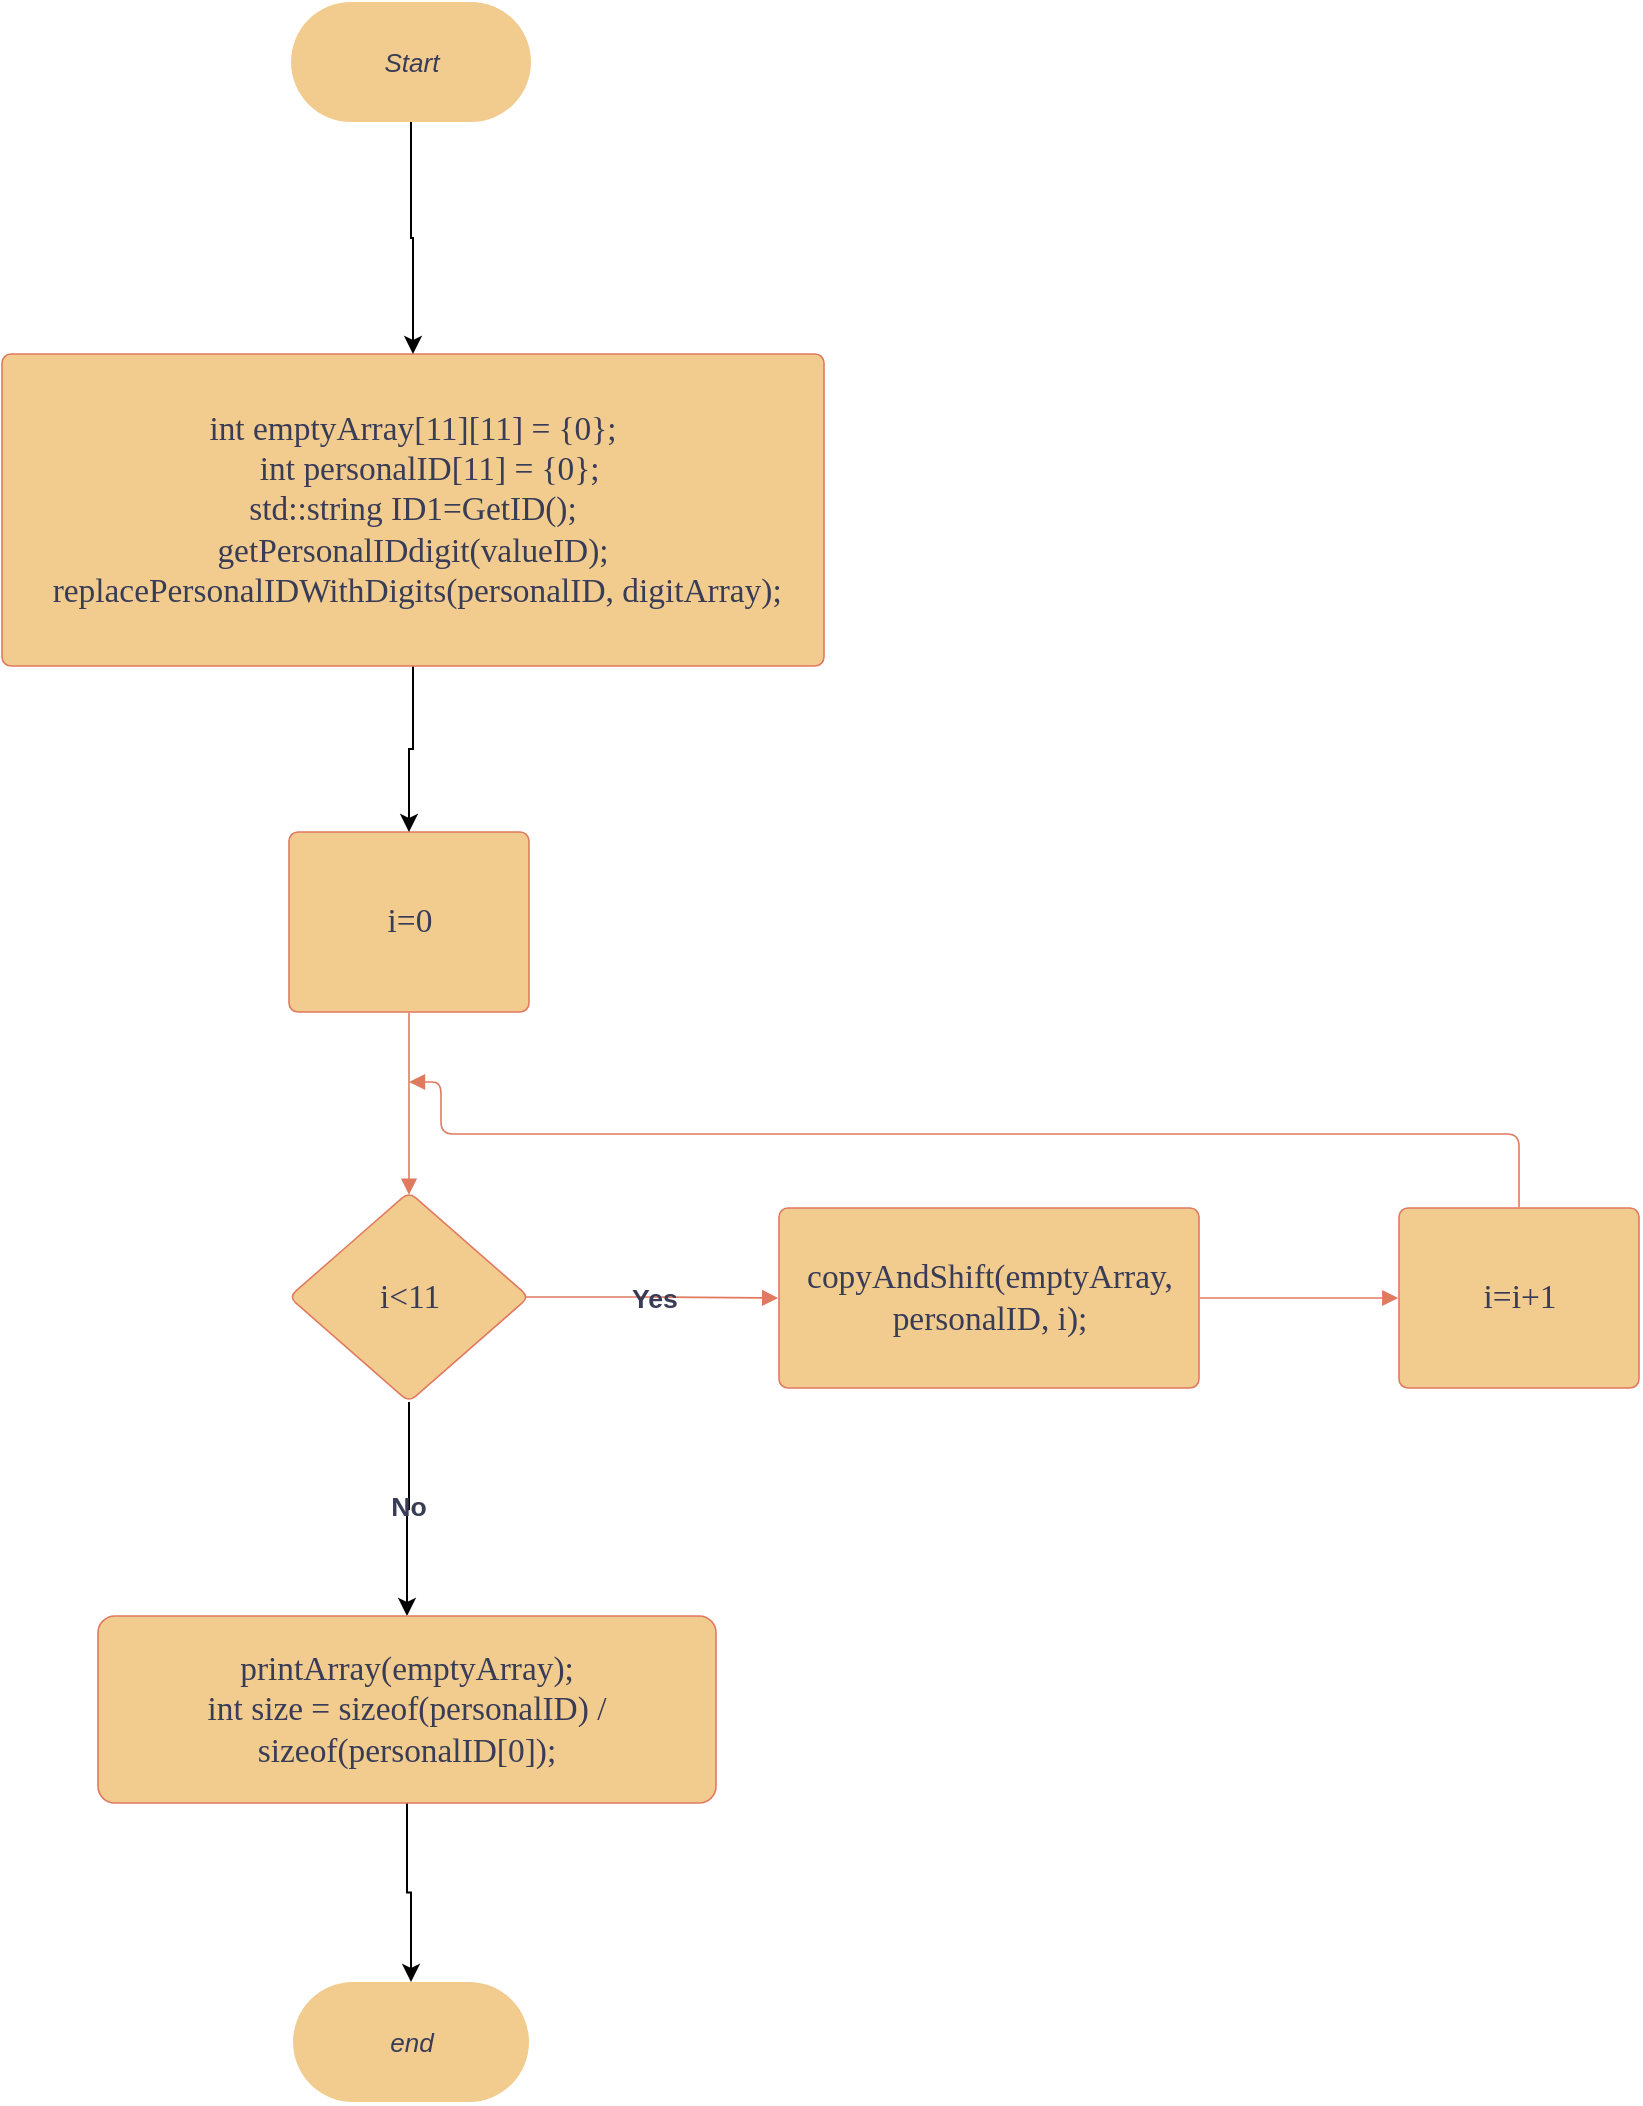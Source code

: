<mxfile version="22.0.8" type="github">
  <diagram name="第 1 页" id="0wEXUCPHrVY-mu3ncdh_">
    <mxGraphModel dx="2295" dy="-2522" grid="1" gridSize="10" guides="1" tooltips="1" connect="1" arrows="1" fold="1" page="1" pageScale="1" pageWidth="827" pageHeight="1169" math="0" shadow="0">
      <root>
        <mxCell id="0" />
        <mxCell id="1" parent="0" />
        <mxCell id="KunJPB2EYGN5hJYZUHWY-1" value="i=0" style="html=1;overflow=block;blockSpacing=1;whiteSpace=wrap;fontSize=16.7;fontFamily=Liberation Serif;fontColor=#393C56;spacing=9;strokeColor=#E07A5F;strokeOpacity=100;rounded=1;absoluteArcSize=1;arcSize=9;strokeWidth=0.8;lucidId=merx2m1aB_C8;labelBackgroundColor=none;fillColor=#F2CC8F;" vertex="1" parent="1">
          <mxGeometry x="-196.5" y="4075" width="120" height="90" as="geometry" />
        </mxCell>
        <mxCell id="KunJPB2EYGN5hJYZUHWY-2" value="" style="html=1;jettySize=18;whiteSpace=wrap;fontSize=13;strokeColor=#E07A5F;strokeOpacity=100;strokeWidth=0.8;rounded=1;arcSize=12;edgeStyle=orthogonalEdgeStyle;startArrow=none;endArrow=block;endFill=1;exitX=0.5;exitY=1.004;exitPerimeter=0;entryX=0.5;entryY=0.013;entryPerimeter=0;lucidId=vfrxUDfpobtE;labelBackgroundColor=none;fontColor=default;" edge="1" parent="1" source="KunJPB2EYGN5hJYZUHWY-1" target="KunJPB2EYGN5hJYZUHWY-4">
          <mxGeometry width="100" height="100" relative="1" as="geometry">
            <Array as="points" />
          </mxGeometry>
        </mxCell>
        <mxCell id="KunJPB2EYGN5hJYZUHWY-3" value="" style="edgeStyle=orthogonalEdgeStyle;rounded=0;orthogonalLoop=1;jettySize=auto;html=1;" edge="1" parent="1" source="KunJPB2EYGN5hJYZUHWY-4" target="KunJPB2EYGN5hJYZUHWY-15">
          <mxGeometry relative="1" as="geometry" />
        </mxCell>
        <mxCell id="KunJPB2EYGN5hJYZUHWY-4" value="i&amp;lt;11" style="html=1;overflow=block;blockSpacing=1;whiteSpace=wrap;rhombus;fontSize=16.7;fontFamily=Liberation Serif;fontColor=#393C56;spacing=3.8;strokeColor=#E07A5F;strokeOpacity=100;rounded=1;absoluteArcSize=1;arcSize=9;strokeWidth=0.8;lucidId=xfrxH3A6Ui3S;labelBackgroundColor=none;fillColor=#F2CC8F;" vertex="1" parent="1">
          <mxGeometry x="-196.5" y="4255" width="120" height="105" as="geometry" />
        </mxCell>
        <mxCell id="KunJPB2EYGN5hJYZUHWY-5" value="copyAndShift(emptyArray, personalID, i);" style="html=1;overflow=block;blockSpacing=1;whiteSpace=wrap;fontSize=16.7;fontFamily=Liberation Serif;fontColor=#393C56;spacing=9;strokeColor=#E07A5F;strokeOpacity=100;rounded=1;absoluteArcSize=1;arcSize=9;strokeWidth=0.8;lucidId=8hrxv7ssCuib;labelBackgroundColor=none;fillColor=#F2CC8F;" vertex="1" parent="1">
          <mxGeometry x="48.5" y="4263" width="210" height="90" as="geometry" />
        </mxCell>
        <mxCell id="KunJPB2EYGN5hJYZUHWY-6" value="" style="html=1;jettySize=18;whiteSpace=wrap;fontSize=13.3;fontFamily=Liberation Serif;fontColor=default;fontStyle=1;strokeColor=#E07A5F;strokeOpacity=100;strokeWidth=0.8;rounded=1;arcSize=12;edgeStyle=orthogonalEdgeStyle;startArrow=none;endArrow=block;endFill=1;exitX=0.986;exitY=0.5;exitPerimeter=0;entryX=-0.002;entryY=0.5;entryPerimeter=0;lucidId=eirx8zToCF7s;labelBackgroundColor=none;" edge="1" parent="1" source="KunJPB2EYGN5hJYZUHWY-4" target="KunJPB2EYGN5hJYZUHWY-5">
          <mxGeometry width="100" height="100" relative="1" as="geometry">
            <Array as="points" />
          </mxGeometry>
        </mxCell>
        <mxCell id="KunJPB2EYGN5hJYZUHWY-7" value="Yes" style="text;html=1;resizable=0;labelBackgroundColor=none;align=center;verticalAlign=middle;fontStyle=1;fontColor=#393C56;fontSize=13.3;rounded=1;" vertex="1" parent="KunJPB2EYGN5hJYZUHWY-6">
          <mxGeometry relative="1" as="geometry" />
        </mxCell>
        <mxCell id="KunJPB2EYGN5hJYZUHWY-8" value="" style="html=1;jettySize=18;whiteSpace=wrap;fontSize=13;strokeColor=#E07A5F;strokeOpacity=100;strokeWidth=0.8;rounded=1;arcSize=12;edgeStyle=orthogonalEdgeStyle;startArrow=none;endArrow=block;endFill=1;exitX=1.002;exitY=0.5;exitPerimeter=0;entryX=-0.003;entryY=0.5;entryPerimeter=0;lucidId=oirxdTJoiN1L;labelBackgroundColor=none;fontColor=default;" edge="1" parent="1" source="KunJPB2EYGN5hJYZUHWY-5">
          <mxGeometry width="100" height="100" relative="1" as="geometry">
            <Array as="points" />
            <mxPoint x="358.14" y="4308" as="targetPoint" />
          </mxGeometry>
        </mxCell>
        <mxCell id="KunJPB2EYGN5hJYZUHWY-9" value="i=i+1" style="html=1;overflow=block;blockSpacing=1;whiteSpace=wrap;fontSize=16.7;fontFamily=Liberation Serif;fontColor=#393C56;spacing=9;strokeColor=#E07A5F;strokeOpacity=100;rounded=1;absoluteArcSize=1;arcSize=9;strokeWidth=0.8;lucidId=rirxN04gJebK;labelBackgroundColor=none;fillColor=#F2CC8F;" vertex="1" parent="1">
          <mxGeometry x="358.5" y="4263" width="120" height="90" as="geometry" />
        </mxCell>
        <mxCell id="KunJPB2EYGN5hJYZUHWY-10" value="" style="html=1;jettySize=18;whiteSpace=wrap;fontSize=13;strokeColor=#E07A5F;strokeOpacity=100;strokeWidth=0.8;rounded=1;arcSize=12;edgeStyle=orthogonalEdgeStyle;startArrow=none;endArrow=block;endFill=1;exitX=0.5;exitY=-0.004;exitPerimeter=0;lucidId=JirxrOJI~4Zs;labelBackgroundColor=none;fontColor=default;" edge="1" parent="1">
          <mxGeometry width="100" height="100" relative="1" as="geometry">
            <Array as="points">
              <mxPoint x="418.5" y="4226" />
              <mxPoint x="-120.5" y="4226" />
              <mxPoint x="-120.5" y="4200" />
            </Array>
            <mxPoint x="-136.5" y="4200" as="targetPoint" />
            <mxPoint x="418.5" y="4262.64" as="sourcePoint" />
          </mxGeometry>
        </mxCell>
        <mxCell id="KunJPB2EYGN5hJYZUHWY-11" value="No" style="text;html=1;resizable=0;labelBackgroundColor=none;align=center;verticalAlign=middle;fontStyle=1;fontColor=#393C56;fontSize=13.3;rounded=1;" vertex="1" parent="1">
          <mxGeometry x="-137.5" y="4412.002" as="geometry" />
        </mxCell>
        <mxCell id="KunJPB2EYGN5hJYZUHWY-12" value="" style="edgeStyle=orthogonalEdgeStyle;rounded=0;orthogonalLoop=1;jettySize=auto;html=1;" edge="1" parent="1" source="KunJPB2EYGN5hJYZUHWY-13" target="KunJPB2EYGN5hJYZUHWY-1">
          <mxGeometry relative="1" as="geometry" />
        </mxCell>
        <mxCell id="KunJPB2EYGN5hJYZUHWY-13" value="int emptyArray[&lt;span style=&quot;&quot; class=&quot;s2&quot;&gt;11&lt;/span&gt;][&lt;span style=&quot;&quot; class=&quot;s2&quot;&gt;11&lt;/span&gt;] = {&lt;span style=&quot;&quot; class=&quot;s2&quot;&gt;0&lt;/span&gt;};&lt;br&gt;&lt;span class=&quot;Apple-converted-space&quot;&gt;&amp;nbsp; &amp;nbsp; &lt;/span&gt;&lt;span style=&quot;&quot; class=&quot;s1&quot;&gt;int&lt;/span&gt; personalID[&lt;span style=&quot;&quot; class=&quot;s2&quot;&gt;11&lt;/span&gt;] = {&lt;span style=&quot;&quot; class=&quot;s2&quot;&gt;0&lt;/span&gt;};&lt;br&gt;std::&lt;span style=&quot;&quot; class=&quot;s1&quot;&gt;string&lt;/span&gt; ID1=&lt;span style=&quot;&quot; class=&quot;s2&quot;&gt;GetID&lt;/span&gt;();&lt;br&gt;getPersonalIDdigit(valueID&lt;span style=&quot;&quot; class=&quot;s1&quot;&gt;);&lt;/span&gt;&lt;br&gt;&lt;span style=&quot;&quot; class=&quot;s1&quot;&gt;&amp;nbsp;&lt;/span&gt;replacePersonalIDWithDigits&lt;span style=&quot;&quot; class=&quot;s1&quot;&gt;(personalID, &lt;/span&gt;digitArray&lt;span style=&quot;&quot; class=&quot;s1&quot;&gt;);&lt;/span&gt;" style="html=1;overflow=block;blockSpacing=1;whiteSpace=wrap;fontSize=16.7;fontFamily=Liberation Serif;fontColor=#393C56;spacing=9;strokeColor=#E07A5F;strokeOpacity=100;rounded=1;absoluteArcSize=1;arcSize=9;strokeWidth=0.8;lucidId=merx2m1aB_C8;labelBackgroundColor=none;fillColor=#F2CC8F;" vertex="1" parent="1">
          <mxGeometry x="-340" y="3836" width="411" height="156" as="geometry" />
        </mxCell>
        <mxCell id="KunJPB2EYGN5hJYZUHWY-32" value="" style="edgeStyle=orthogonalEdgeStyle;rounded=0;orthogonalLoop=1;jettySize=auto;html=1;" edge="1" parent="1" source="KunJPB2EYGN5hJYZUHWY-15" target="KunJPB2EYGN5hJYZUHWY-31">
          <mxGeometry relative="1" as="geometry" />
        </mxCell>
        <mxCell id="KunJPB2EYGN5hJYZUHWY-15" value="&lt;br&gt;printArray(emptyArray);&lt;br&gt;int size = &lt;span style=&quot;&quot; class=&quot;s1&quot;&gt;sizeof&lt;/span&gt;(personalID) / &lt;span style=&quot;&quot; class=&quot;s1&quot;&gt;sizeof&lt;/span&gt;(personalID[&lt;span style=&quot;&quot; class=&quot;s2&quot;&gt;0&lt;/span&gt;]);&lt;br&gt;&lt;span class=&quot;Apple-converted-space&quot;&gt;&amp;nbsp; &amp;nbsp; &amp;nbsp;&amp;nbsp;&lt;/span&gt;" style="whiteSpace=wrap;html=1;fontSize=16.7;fontFamily=Liberation Serif;fillColor=#F2CC8F;strokeColor=#E07A5F;fontColor=#393C56;spacing=3.8;rounded=1;arcSize=9;strokeWidth=0.8;labelBackgroundColor=none;" vertex="1" parent="1">
          <mxGeometry x="-292" y="4467" width="309" height="93.5" as="geometry" />
        </mxCell>
        <mxCell id="KunJPB2EYGN5hJYZUHWY-31" value="end" style="html=1;overflow=block;blockSpacing=1;whiteSpace=wrap;rounded=1;arcSize=50;fontSize=13;fontColor=#393C56;fontStyle=2;spacing=3.8;strokeOpacity=0;fillOpacity=100;fillColor=#F2CC8F;strokeWidth=0.8;lucidId=eQ-wJu3.BDUd;labelBackgroundColor=none;strokeColor=#E07A5F;" vertex="1" parent="1">
          <mxGeometry x="-194.5" y="4650" width="118" height="60" as="geometry" />
        </mxCell>
        <mxCell id="KunJPB2EYGN5hJYZUHWY-35" value="" style="edgeStyle=orthogonalEdgeStyle;rounded=0;orthogonalLoop=1;jettySize=auto;html=1;" edge="1" parent="1" source="KunJPB2EYGN5hJYZUHWY-34" target="KunJPB2EYGN5hJYZUHWY-13">
          <mxGeometry relative="1" as="geometry" />
        </mxCell>
        <mxCell id="KunJPB2EYGN5hJYZUHWY-34" value="Start" style="html=1;overflow=block;blockSpacing=1;whiteSpace=wrap;rounded=1;arcSize=50;fontSize=13;fontColor=#393C56;fontStyle=2;spacing=3.8;strokeOpacity=0;fillOpacity=100;fillColor=#F2CC8F;strokeWidth=0.8;lucidId=eQ-wJu3.BDUd;labelBackgroundColor=none;strokeColor=#E07A5F;" vertex="1" parent="1">
          <mxGeometry x="-195.5" y="3660" width="120" height="60" as="geometry" />
        </mxCell>
      </root>
    </mxGraphModel>
  </diagram>
</mxfile>

